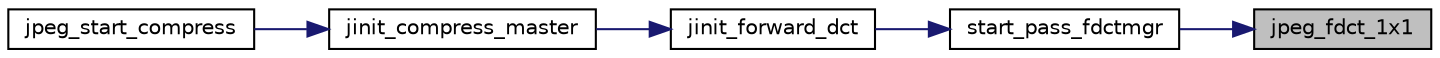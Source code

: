digraph "jpeg_fdct_1x1"
{
 // LATEX_PDF_SIZE
  bgcolor="transparent";
  edge [fontname="Helvetica",fontsize="10",labelfontname="Helvetica",labelfontsize="10"];
  node [fontname="Helvetica",fontsize="10",shape=record];
  rankdir="RL";
  Node67 [label="jpeg_fdct_1x1",height=0.2,width=0.4,color="black", fillcolor="grey75", style="filled", fontcolor="black",tooltip=" "];
  Node67 -> Node68 [dir="back",color="midnightblue",fontsize="10",style="solid"];
  Node68 [label="start_pass_fdctmgr",height=0.2,width=0.4,color="black",URL="$jcdctmgr_8c.html#a909c98d4298fb13a7deba29ff28529f0",tooltip=" "];
  Node68 -> Node69 [dir="back",color="midnightblue",fontsize="10",style="solid"];
  Node69 [label="jinit_forward_dct",height=0.2,width=0.4,color="black",URL="$jcdctmgr_8c.html#a5ef01444bb5e9364b2e5c5c956209a07",tooltip=" "];
  Node69 -> Node70 [dir="back",color="midnightblue",fontsize="10",style="solid"];
  Node70 [label="jinit_compress_master",height=0.2,width=0.4,color="black",URL="$jcinit_8c.html#a9b434908559c6849283fcac944250b3b",tooltip=" "];
  Node70 -> Node71 [dir="back",color="midnightblue",fontsize="10",style="solid"];
  Node71 [label="jpeg_start_compress",height=0.2,width=0.4,color="black",URL="$jcapistd_8c.html#aacff7627af44bc9457601ba15577162d",tooltip=" "];
}
